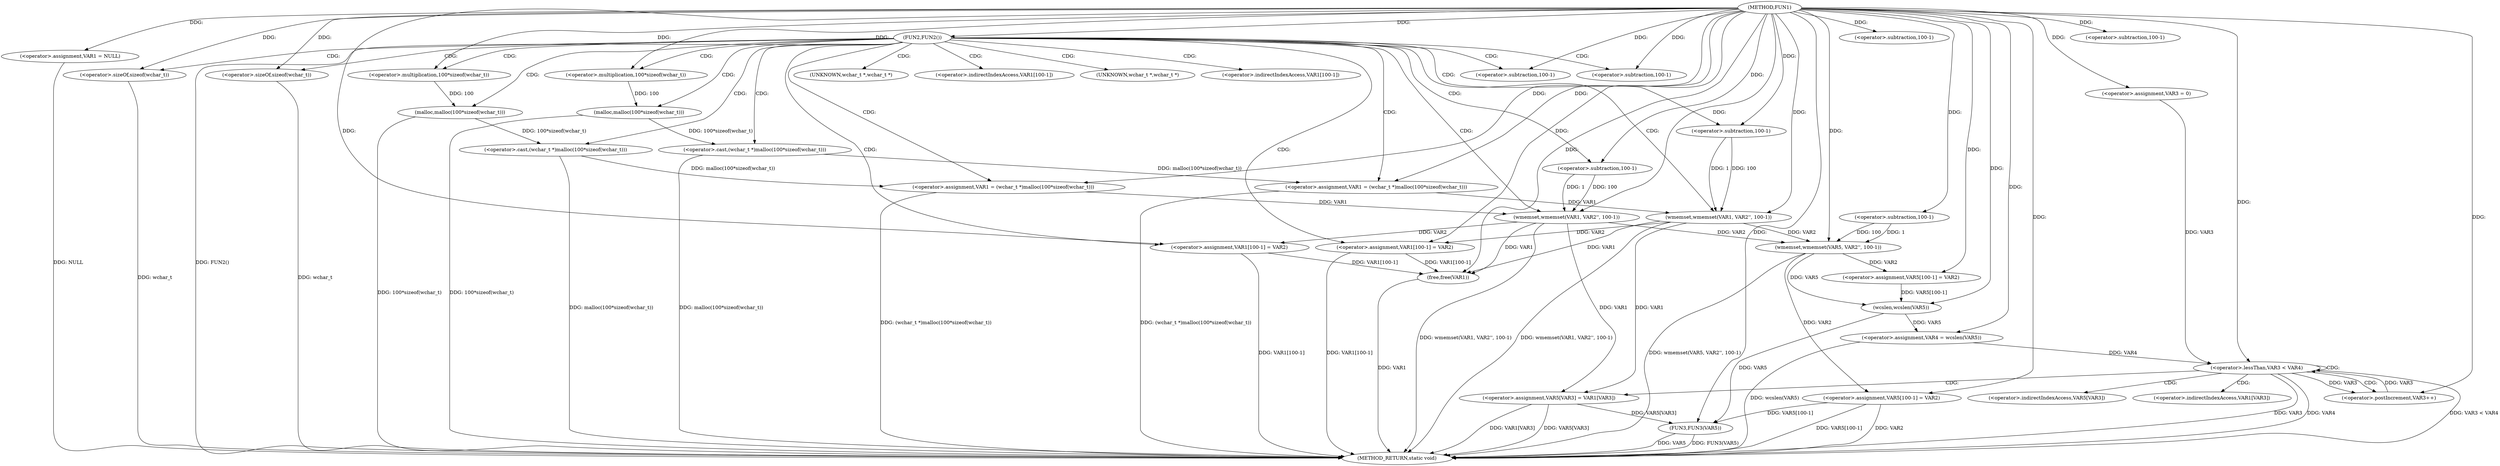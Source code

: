 digraph FUN1 {  
"1000100" [label = "(METHOD,FUN1)" ]
"1000204" [label = "(METHOD_RETURN,static void)" ]
"1000103" [label = "(<operator>.assignment,VAR1 = NULL)" ]
"1000107" [label = "(FUN2,FUN2())" ]
"1000109" [label = "(<operator>.assignment,VAR1 = (wchar_t *)malloc(100*sizeof(wchar_t)))" ]
"1000111" [label = "(<operator>.cast,(wchar_t *)malloc(100*sizeof(wchar_t)))" ]
"1000113" [label = "(malloc,malloc(100*sizeof(wchar_t)))" ]
"1000114" [label = "(<operator>.multiplication,100*sizeof(wchar_t))" ]
"1000116" [label = "(<operator>.sizeOf,sizeof(wchar_t))" ]
"1000118" [label = "(wmemset,wmemset(VAR1, VAR2'', 100-1))" ]
"1000121" [label = "(<operator>.subtraction,100-1)" ]
"1000124" [label = "(<operator>.assignment,VAR1[100-1] = VAR2)" ]
"1000127" [label = "(<operator>.subtraction,100-1)" ]
"1000133" [label = "(<operator>.assignment,VAR1 = (wchar_t *)malloc(100*sizeof(wchar_t)))" ]
"1000135" [label = "(<operator>.cast,(wchar_t *)malloc(100*sizeof(wchar_t)))" ]
"1000137" [label = "(malloc,malloc(100*sizeof(wchar_t)))" ]
"1000138" [label = "(<operator>.multiplication,100*sizeof(wchar_t))" ]
"1000140" [label = "(<operator>.sizeOf,sizeof(wchar_t))" ]
"1000142" [label = "(wmemset,wmemset(VAR1, VAR2'', 100-1))" ]
"1000145" [label = "(<operator>.subtraction,100-1)" ]
"1000148" [label = "(<operator>.assignment,VAR1[100-1] = VAR2)" ]
"1000151" [label = "(<operator>.subtraction,100-1)" ]
"1000159" [label = "(wmemset,wmemset(VAR5, VAR2'', 100-1))" ]
"1000162" [label = "(<operator>.subtraction,100-1)" ]
"1000165" [label = "(<operator>.assignment,VAR5[100-1] = VAR2)" ]
"1000168" [label = "(<operator>.subtraction,100-1)" ]
"1000172" [label = "(<operator>.assignment,VAR4 = wcslen(VAR5))" ]
"1000174" [label = "(wcslen,wcslen(VAR5))" ]
"1000177" [label = "(<operator>.assignment,VAR3 = 0)" ]
"1000180" [label = "(<operator>.lessThan,VAR3 < VAR4)" ]
"1000183" [label = "(<operator>.postIncrement,VAR3++)" ]
"1000186" [label = "(<operator>.assignment,VAR5[VAR3] = VAR1[VAR3])" ]
"1000193" [label = "(<operator>.assignment,VAR5[100-1] = VAR2)" ]
"1000196" [label = "(<operator>.subtraction,100-1)" ]
"1000200" [label = "(FUN3,FUN3(VAR5))" ]
"1000202" [label = "(free,free(VAR1))" ]
"1000112" [label = "(UNKNOWN,wchar_t *,wchar_t *)" ]
"1000125" [label = "(<operator>.indirectIndexAccess,VAR1[100-1])" ]
"1000136" [label = "(UNKNOWN,wchar_t *,wchar_t *)" ]
"1000149" [label = "(<operator>.indirectIndexAccess,VAR1[100-1])" ]
"1000187" [label = "(<operator>.indirectIndexAccess,VAR5[VAR3])" ]
"1000190" [label = "(<operator>.indirectIndexAccess,VAR1[VAR3])" ]
  "1000107" -> "1000204"  [ label = "DDG: FUN2()"] 
  "1000186" -> "1000204"  [ label = "DDG: VAR1[VAR3]"] 
  "1000200" -> "1000204"  [ label = "DDG: FUN3(VAR5)"] 
  "1000103" -> "1000204"  [ label = "DDG: NULL"] 
  "1000113" -> "1000204"  [ label = "DDG: 100*sizeof(wchar_t)"] 
  "1000140" -> "1000204"  [ label = "DDG: wchar_t"] 
  "1000180" -> "1000204"  [ label = "DDG: VAR3"] 
  "1000118" -> "1000204"  [ label = "DDG: wmemset(VAR1, VAR2'', 100-1)"] 
  "1000193" -> "1000204"  [ label = "DDG: VAR2"] 
  "1000137" -> "1000204"  [ label = "DDG: 100*sizeof(wchar_t)"] 
  "1000180" -> "1000204"  [ label = "DDG: VAR4"] 
  "1000159" -> "1000204"  [ label = "DDG: wmemset(VAR5, VAR2'', 100-1)"] 
  "1000116" -> "1000204"  [ label = "DDG: wchar_t"] 
  "1000186" -> "1000204"  [ label = "DDG: VAR5[VAR3]"] 
  "1000142" -> "1000204"  [ label = "DDG: wmemset(VAR1, VAR2'', 100-1)"] 
  "1000124" -> "1000204"  [ label = "DDG: VAR1[100-1]"] 
  "1000193" -> "1000204"  [ label = "DDG: VAR5[100-1]"] 
  "1000200" -> "1000204"  [ label = "DDG: VAR5"] 
  "1000202" -> "1000204"  [ label = "DDG: VAR1"] 
  "1000180" -> "1000204"  [ label = "DDG: VAR3 < VAR4"] 
  "1000148" -> "1000204"  [ label = "DDG: VAR1[100-1]"] 
  "1000133" -> "1000204"  [ label = "DDG: (wchar_t *)malloc(100*sizeof(wchar_t))"] 
  "1000111" -> "1000204"  [ label = "DDG: malloc(100*sizeof(wchar_t))"] 
  "1000109" -> "1000204"  [ label = "DDG: (wchar_t *)malloc(100*sizeof(wchar_t))"] 
  "1000172" -> "1000204"  [ label = "DDG: wcslen(VAR5)"] 
  "1000135" -> "1000204"  [ label = "DDG: malloc(100*sizeof(wchar_t))"] 
  "1000100" -> "1000103"  [ label = "DDG: "] 
  "1000100" -> "1000107"  [ label = "DDG: "] 
  "1000111" -> "1000109"  [ label = "DDG: malloc(100*sizeof(wchar_t))"] 
  "1000100" -> "1000109"  [ label = "DDG: "] 
  "1000113" -> "1000111"  [ label = "DDG: 100*sizeof(wchar_t)"] 
  "1000114" -> "1000113"  [ label = "DDG: 100"] 
  "1000100" -> "1000114"  [ label = "DDG: "] 
  "1000100" -> "1000116"  [ label = "DDG: "] 
  "1000109" -> "1000118"  [ label = "DDG: VAR1"] 
  "1000100" -> "1000118"  [ label = "DDG: "] 
  "1000121" -> "1000118"  [ label = "DDG: 100"] 
  "1000121" -> "1000118"  [ label = "DDG: 1"] 
  "1000100" -> "1000121"  [ label = "DDG: "] 
  "1000118" -> "1000124"  [ label = "DDG: VAR2"] 
  "1000100" -> "1000124"  [ label = "DDG: "] 
  "1000100" -> "1000127"  [ label = "DDG: "] 
  "1000135" -> "1000133"  [ label = "DDG: malloc(100*sizeof(wchar_t))"] 
  "1000100" -> "1000133"  [ label = "DDG: "] 
  "1000137" -> "1000135"  [ label = "DDG: 100*sizeof(wchar_t)"] 
  "1000138" -> "1000137"  [ label = "DDG: 100"] 
  "1000100" -> "1000138"  [ label = "DDG: "] 
  "1000100" -> "1000140"  [ label = "DDG: "] 
  "1000133" -> "1000142"  [ label = "DDG: VAR1"] 
  "1000100" -> "1000142"  [ label = "DDG: "] 
  "1000145" -> "1000142"  [ label = "DDG: 100"] 
  "1000145" -> "1000142"  [ label = "DDG: 1"] 
  "1000100" -> "1000145"  [ label = "DDG: "] 
  "1000142" -> "1000148"  [ label = "DDG: VAR2"] 
  "1000100" -> "1000148"  [ label = "DDG: "] 
  "1000100" -> "1000151"  [ label = "DDG: "] 
  "1000100" -> "1000159"  [ label = "DDG: "] 
  "1000118" -> "1000159"  [ label = "DDG: VAR2"] 
  "1000142" -> "1000159"  [ label = "DDG: VAR2"] 
  "1000162" -> "1000159"  [ label = "DDG: 100"] 
  "1000162" -> "1000159"  [ label = "DDG: 1"] 
  "1000100" -> "1000162"  [ label = "DDG: "] 
  "1000159" -> "1000165"  [ label = "DDG: VAR2"] 
  "1000100" -> "1000165"  [ label = "DDG: "] 
  "1000100" -> "1000168"  [ label = "DDG: "] 
  "1000174" -> "1000172"  [ label = "DDG: VAR5"] 
  "1000100" -> "1000172"  [ label = "DDG: "] 
  "1000159" -> "1000174"  [ label = "DDG: VAR5"] 
  "1000165" -> "1000174"  [ label = "DDG: VAR5[100-1]"] 
  "1000100" -> "1000174"  [ label = "DDG: "] 
  "1000100" -> "1000177"  [ label = "DDG: "] 
  "1000177" -> "1000180"  [ label = "DDG: VAR3"] 
  "1000183" -> "1000180"  [ label = "DDG: VAR3"] 
  "1000100" -> "1000180"  [ label = "DDG: "] 
  "1000172" -> "1000180"  [ label = "DDG: VAR4"] 
  "1000180" -> "1000183"  [ label = "DDG: VAR3"] 
  "1000100" -> "1000183"  [ label = "DDG: "] 
  "1000142" -> "1000186"  [ label = "DDG: VAR1"] 
  "1000118" -> "1000186"  [ label = "DDG: VAR1"] 
  "1000100" -> "1000193"  [ label = "DDG: "] 
  "1000159" -> "1000193"  [ label = "DDG: VAR2"] 
  "1000100" -> "1000196"  [ label = "DDG: "] 
  "1000186" -> "1000200"  [ label = "DDG: VAR5[VAR3]"] 
  "1000193" -> "1000200"  [ label = "DDG: VAR5[100-1]"] 
  "1000174" -> "1000200"  [ label = "DDG: VAR5"] 
  "1000100" -> "1000200"  [ label = "DDG: "] 
  "1000124" -> "1000202"  [ label = "DDG: VAR1[100-1]"] 
  "1000148" -> "1000202"  [ label = "DDG: VAR1[100-1]"] 
  "1000142" -> "1000202"  [ label = "DDG: VAR1"] 
  "1000118" -> "1000202"  [ label = "DDG: VAR1"] 
  "1000100" -> "1000202"  [ label = "DDG: "] 
  "1000107" -> "1000125"  [ label = "CDG: "] 
  "1000107" -> "1000127"  [ label = "CDG: "] 
  "1000107" -> "1000109"  [ label = "CDG: "] 
  "1000107" -> "1000142"  [ label = "CDG: "] 
  "1000107" -> "1000135"  [ label = "CDG: "] 
  "1000107" -> "1000114"  [ label = "CDG: "] 
  "1000107" -> "1000148"  [ label = "CDG: "] 
  "1000107" -> "1000133"  [ label = "CDG: "] 
  "1000107" -> "1000136"  [ label = "CDG: "] 
  "1000107" -> "1000118"  [ label = "CDG: "] 
  "1000107" -> "1000149"  [ label = "CDG: "] 
  "1000107" -> "1000112"  [ label = "CDG: "] 
  "1000107" -> "1000121"  [ label = "CDG: "] 
  "1000107" -> "1000116"  [ label = "CDG: "] 
  "1000107" -> "1000113"  [ label = "CDG: "] 
  "1000107" -> "1000111"  [ label = "CDG: "] 
  "1000107" -> "1000137"  [ label = "CDG: "] 
  "1000107" -> "1000124"  [ label = "CDG: "] 
  "1000107" -> "1000151"  [ label = "CDG: "] 
  "1000107" -> "1000145"  [ label = "CDG: "] 
  "1000107" -> "1000140"  [ label = "CDG: "] 
  "1000107" -> "1000138"  [ label = "CDG: "] 
  "1000180" -> "1000186"  [ label = "CDG: "] 
  "1000180" -> "1000180"  [ label = "CDG: "] 
  "1000180" -> "1000183"  [ label = "CDG: "] 
  "1000180" -> "1000190"  [ label = "CDG: "] 
  "1000180" -> "1000187"  [ label = "CDG: "] 
}
